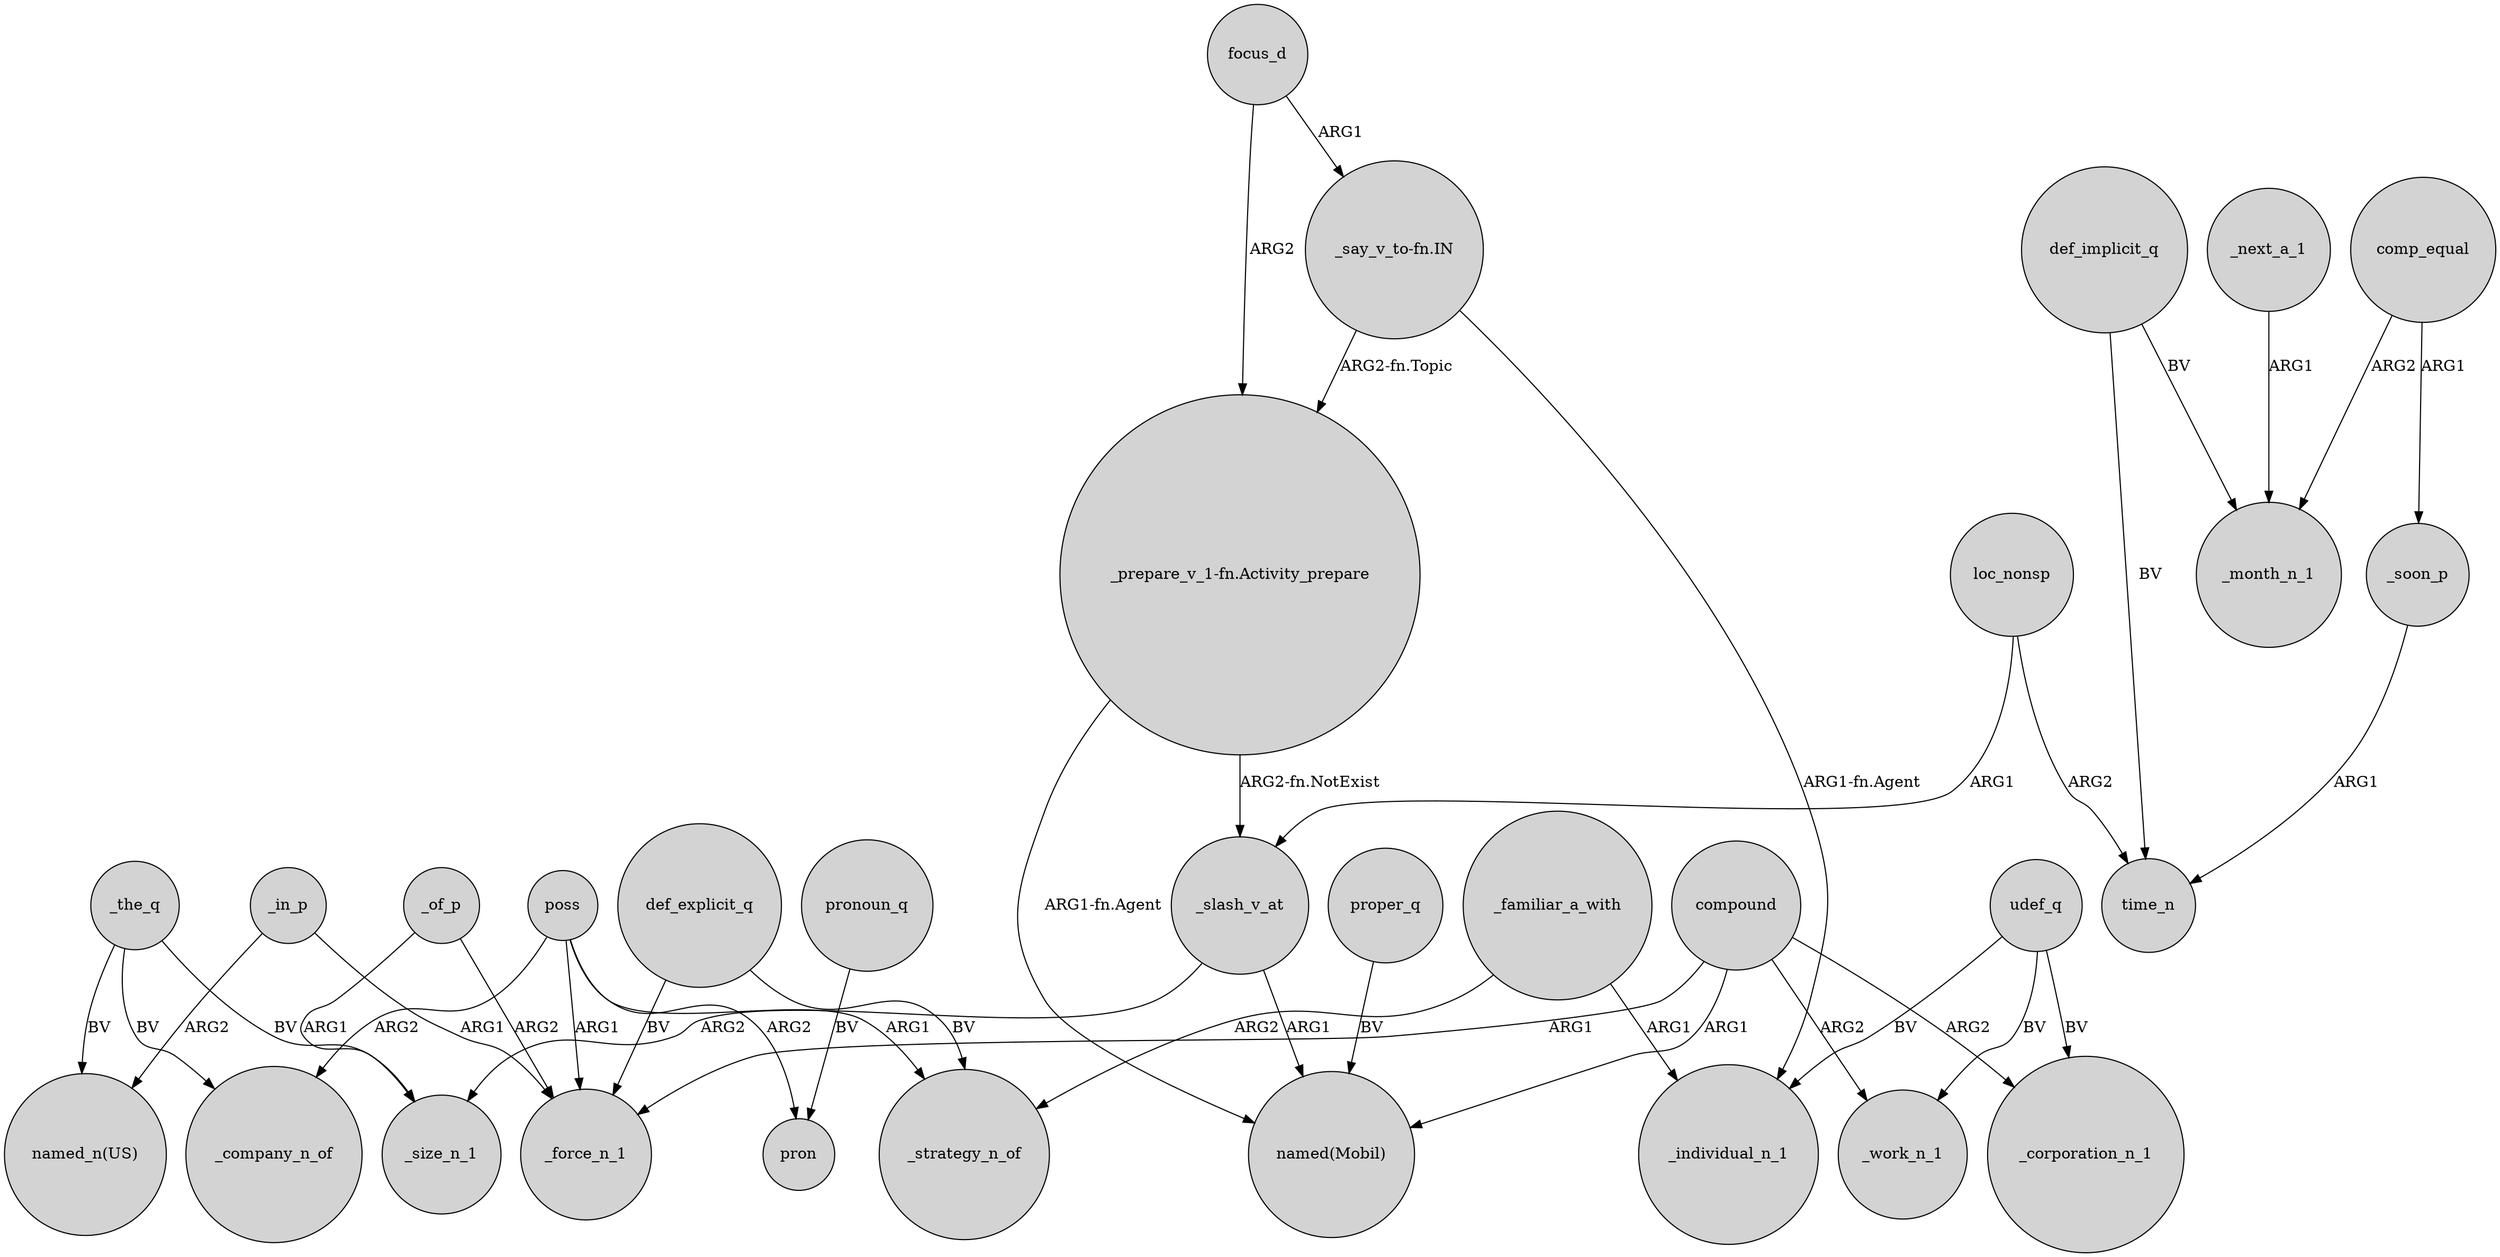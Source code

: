 digraph {
	node [shape=circle style=filled]
	"_prepare_v_1-fn.Activity_prepare" -> _slash_v_at [label="ARG2-fn.NotExist"]
	def_implicit_q -> _month_n_1 [label=BV]
	_the_q -> _size_n_1 [label=BV]
	poss -> pron [label=ARG2]
	def_implicit_q -> time_n [label=BV]
	poss -> _force_n_1 [label=ARG1]
	poss -> _strategy_n_of [label=ARG1]
	_of_p -> _force_n_1 [label=ARG2]
	compound -> _force_n_1 [label=ARG1]
	compound -> _corporation_n_1 [label=ARG2]
	proper_q -> "named(Mobil)" [label=BV]
	compound -> _work_n_1 [label=ARG2]
	_slash_v_at -> _size_n_1 [label=ARG2]
	"_say_v_to-fn.IN" -> _individual_n_1 [label="ARG1-fn.Agent"]
	_familiar_a_with -> _individual_n_1 [label=ARG1]
	udef_q -> _individual_n_1 [label=BV]
	_in_p -> "named_n(US)" [label=ARG2]
	loc_nonsp -> time_n [label=ARG2]
	_the_q -> "named_n(US)" [label=BV]
	comp_equal -> _soon_p [label=ARG1]
	_slash_v_at -> "named(Mobil)" [label=ARG1]
	_the_q -> _company_n_of [label=BV]
	_of_p -> _size_n_1 [label=ARG1]
	focus_d -> "_prepare_v_1-fn.Activity_prepare" [label=ARG2]
	pronoun_q -> pron [label=BV]
	udef_q -> _corporation_n_1 [label=BV]
	loc_nonsp -> _slash_v_at [label=ARG1]
	_next_a_1 -> _month_n_1 [label=ARG1]
	"_say_v_to-fn.IN" -> "_prepare_v_1-fn.Activity_prepare" [label="ARG2-fn.Topic"]
	"_prepare_v_1-fn.Activity_prepare" -> "named(Mobil)" [label="ARG1-fn.Agent"]
	_familiar_a_with -> _strategy_n_of [label=ARG2]
	comp_equal -> _month_n_1 [label=ARG2]
	def_explicit_q -> _force_n_1 [label=BV]
	poss -> _company_n_of [label=ARG2]
	_soon_p -> time_n [label=ARG1]
	def_explicit_q -> _strategy_n_of [label=BV]
	_in_p -> _force_n_1 [label=ARG1]
	compound -> "named(Mobil)" [label=ARG1]
	focus_d -> "_say_v_to-fn.IN" [label=ARG1]
	udef_q -> _work_n_1 [label=BV]
}
